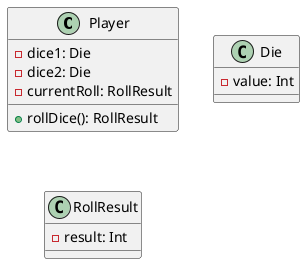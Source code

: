@startuml
   class Player {
       - dice1: Die
       - dice2: Die
       - currentRoll: RollResult

       + rollDice(): RollResult
   }

   class Die {
       - value: Int

   }

   class RollResult {
       - result: Int
   }
   @enduml